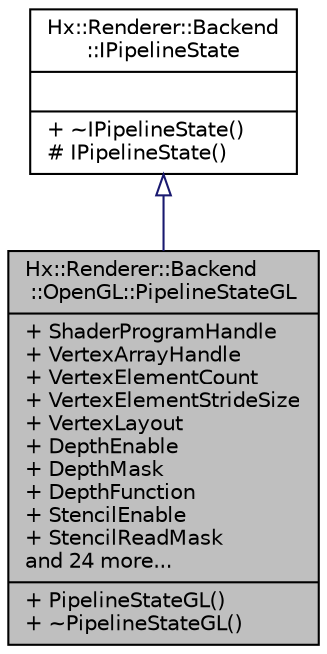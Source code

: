 digraph "Hx::Renderer::Backend::OpenGL::PipelineStateGL"
{
  edge [fontname="Helvetica",fontsize="10",labelfontname="Helvetica",labelfontsize="10"];
  node [fontname="Helvetica",fontsize="10",shape=record];
  Node0 [label="{Hx::Renderer::Backend\l::OpenGL::PipelineStateGL\n|+ ShaderProgramHandle\l+ VertexArrayHandle\l+ VertexElementCount\l+ VertexElementStrideSize\l+ VertexLayout\l+ DepthEnable\l+ DepthMask\l+ DepthFunction\l+ StencilEnable\l+ StencilReadMask\land 24 more...\l|+ PipelineStateGL()\l+ ~PipelineStateGL()\l}",height=0.2,width=0.4,color="black", fillcolor="grey75", style="filled", fontcolor="black"];
  Node1 -> Node0 [dir="back",color="midnightblue",fontsize="10",style="solid",arrowtail="onormal",fontname="Helvetica"];
  Node1 [label="{Hx::Renderer::Backend\l::IPipelineState\n||+ ~IPipelineState()\l# IPipelineState()\l}",height=0.2,width=0.4,color="black", fillcolor="white", style="filled",URL="$structHx_1_1Renderer_1_1Backend_1_1IPipelineState.html"];
}
